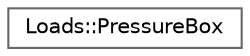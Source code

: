 digraph "Graphical Class Hierarchy"
{
 // LATEX_PDF_SIZE
  bgcolor="transparent";
  edge [fontname=Helvetica,fontsize=10,labelfontname=Helvetica,labelfontsize=10];
  node [fontname=Helvetica,fontsize=10,shape=box,height=0.2,width=0.4];
  rankdir="LR";
  Node0 [id="Node000000",label="Loads::PressureBox",height=0.2,width=0.4,color="grey40", fillcolor="white", style="filled",URL="$structLoads_1_1PressureBox.html",tooltip="Structure to represent a box with a pressure. Pressure in applied to particles inside the cuboid defi..."];
}

